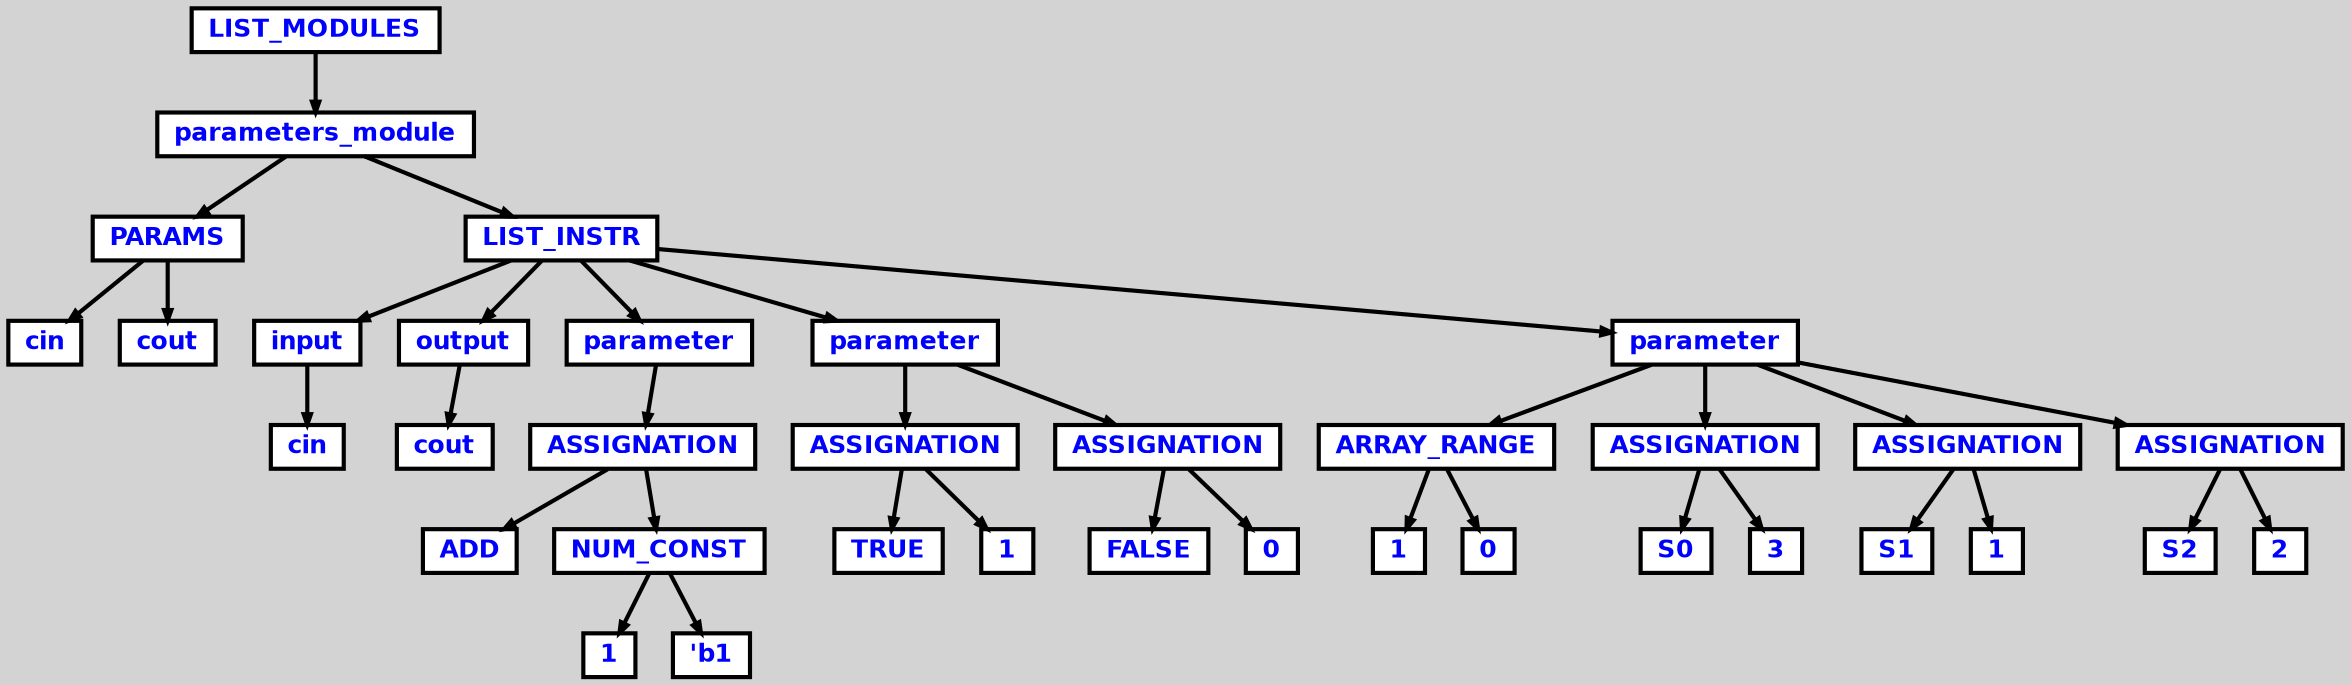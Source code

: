 digraph {

	ordering=out;
	ranksep=.4;
	bgcolor="lightgrey"; node [shape=box, fixedsize=false, fontsize=12, fontname="Helvetica-bold", fontcolor="blue"
		width=.25, height=.25, color="black", fillcolor="white", style="filled, solid, bold"];
	edge [arrowsize=.5, color="black", style="bold"]

  n0 [label="LIST_MODULES"];
  n1 [label="parameters_module"];
  n1 [label="parameters_module"];
  n2 [label="PARAMS"];
  n2 [label="PARAMS"];
  n3 [label="cin"];
  n4 [label="cout"];
  n5 [label="LIST_INSTR"];
  n5 [label="LIST_INSTR"];
  n6 [label="input"];
  n6 [label="input"];
  n7 [label="cin"];
  n8 [label="output"];
  n8 [label="output"];
  n9 [label="cout"];
  n10 [label="parameter"];
  n10 [label="parameter"];
  n11 [label="ASSIGNATION"];
  n11 [label="ASSIGNATION"];
  n12 [label="ADD"];
  n13 [label="NUM_CONST"];
  n13 [label="NUM_CONST"];
  n14 [label="1"];
  n15 [label="'b1"];
  n16 [label="parameter"];
  n16 [label="parameter"];
  n17 [label="ASSIGNATION"];
  n17 [label="ASSIGNATION"];
  n18 [label="TRUE"];
  n19 [label="1"];
  n20 [label="ASSIGNATION"];
  n20 [label="ASSIGNATION"];
  n21 [label="FALSE"];
  n22 [label="0"];
  n23 [label="parameter"];
  n23 [label="parameter"];
  n24 [label="ARRAY_RANGE"];
  n24 [label="ARRAY_RANGE"];
  n25 [label="1"];
  n26 [label="0"];
  n27 [label="ASSIGNATION"];
  n27 [label="ASSIGNATION"];
  n28 [label="S0"];
  n29 [label="3"];
  n30 [label="ASSIGNATION"];
  n30 [label="ASSIGNATION"];
  n31 [label="S1"];
  n32 [label="1"];
  n33 [label="ASSIGNATION"];
  n33 [label="ASSIGNATION"];
  n34 [label="S2"];
  n35 [label="2"];

  n0 -> n1 // "LIST_MODULES" -> "parameters_module"
  n1 -> n2 // "parameters_module" -> "PARAMS"
  n2 -> n3 // "PARAMS" -> "cin"
  n2 -> n4 // "PARAMS" -> "cout"
  n1 -> n5 // "parameters_module" -> "LIST_INSTR"
  n5 -> n6 // "LIST_INSTR" -> "input"
  n6 -> n7 // "input" -> "cin"
  n5 -> n8 // "LIST_INSTR" -> "output"
  n8 -> n9 // "output" -> "cout"
  n5 -> n10 // "LIST_INSTR" -> "parameter"
  n10 -> n11 // "parameter" -> "ASSIGNATION"
  n11 -> n12 // "ASSIGNATION" -> "ADD"
  n11 -> n13 // "ASSIGNATION" -> "NUM_CONST"
  n13 -> n14 // "NUM_CONST" -> "1"
  n13 -> n15 // "NUM_CONST" -> "'b1"
  n5 -> n16 // "LIST_INSTR" -> "parameter"
  n16 -> n17 // "parameter" -> "ASSIGNATION"
  n17 -> n18 // "ASSIGNATION" -> "TRUE"
  n17 -> n19 // "ASSIGNATION" -> "1"
  n16 -> n20 // "parameter" -> "ASSIGNATION"
  n20 -> n21 // "ASSIGNATION" -> "FALSE"
  n20 -> n22 // "ASSIGNATION" -> "0"
  n5 -> n23 // "LIST_INSTR" -> "parameter"
  n23 -> n24 // "parameter" -> "ARRAY_RANGE"
  n24 -> n25 // "ARRAY_RANGE" -> "1"
  n24 -> n26 // "ARRAY_RANGE" -> "0"
  n23 -> n27 // "parameter" -> "ASSIGNATION"
  n27 -> n28 // "ASSIGNATION" -> "S0"
  n27 -> n29 // "ASSIGNATION" -> "3"
  n23 -> n30 // "parameter" -> "ASSIGNATION"
  n30 -> n31 // "ASSIGNATION" -> "S1"
  n30 -> n32 // "ASSIGNATION" -> "1"
  n23 -> n33 // "parameter" -> "ASSIGNATION"
  n33 -> n34 // "ASSIGNATION" -> "S2"
  n33 -> n35 // "ASSIGNATION" -> "2"

}
